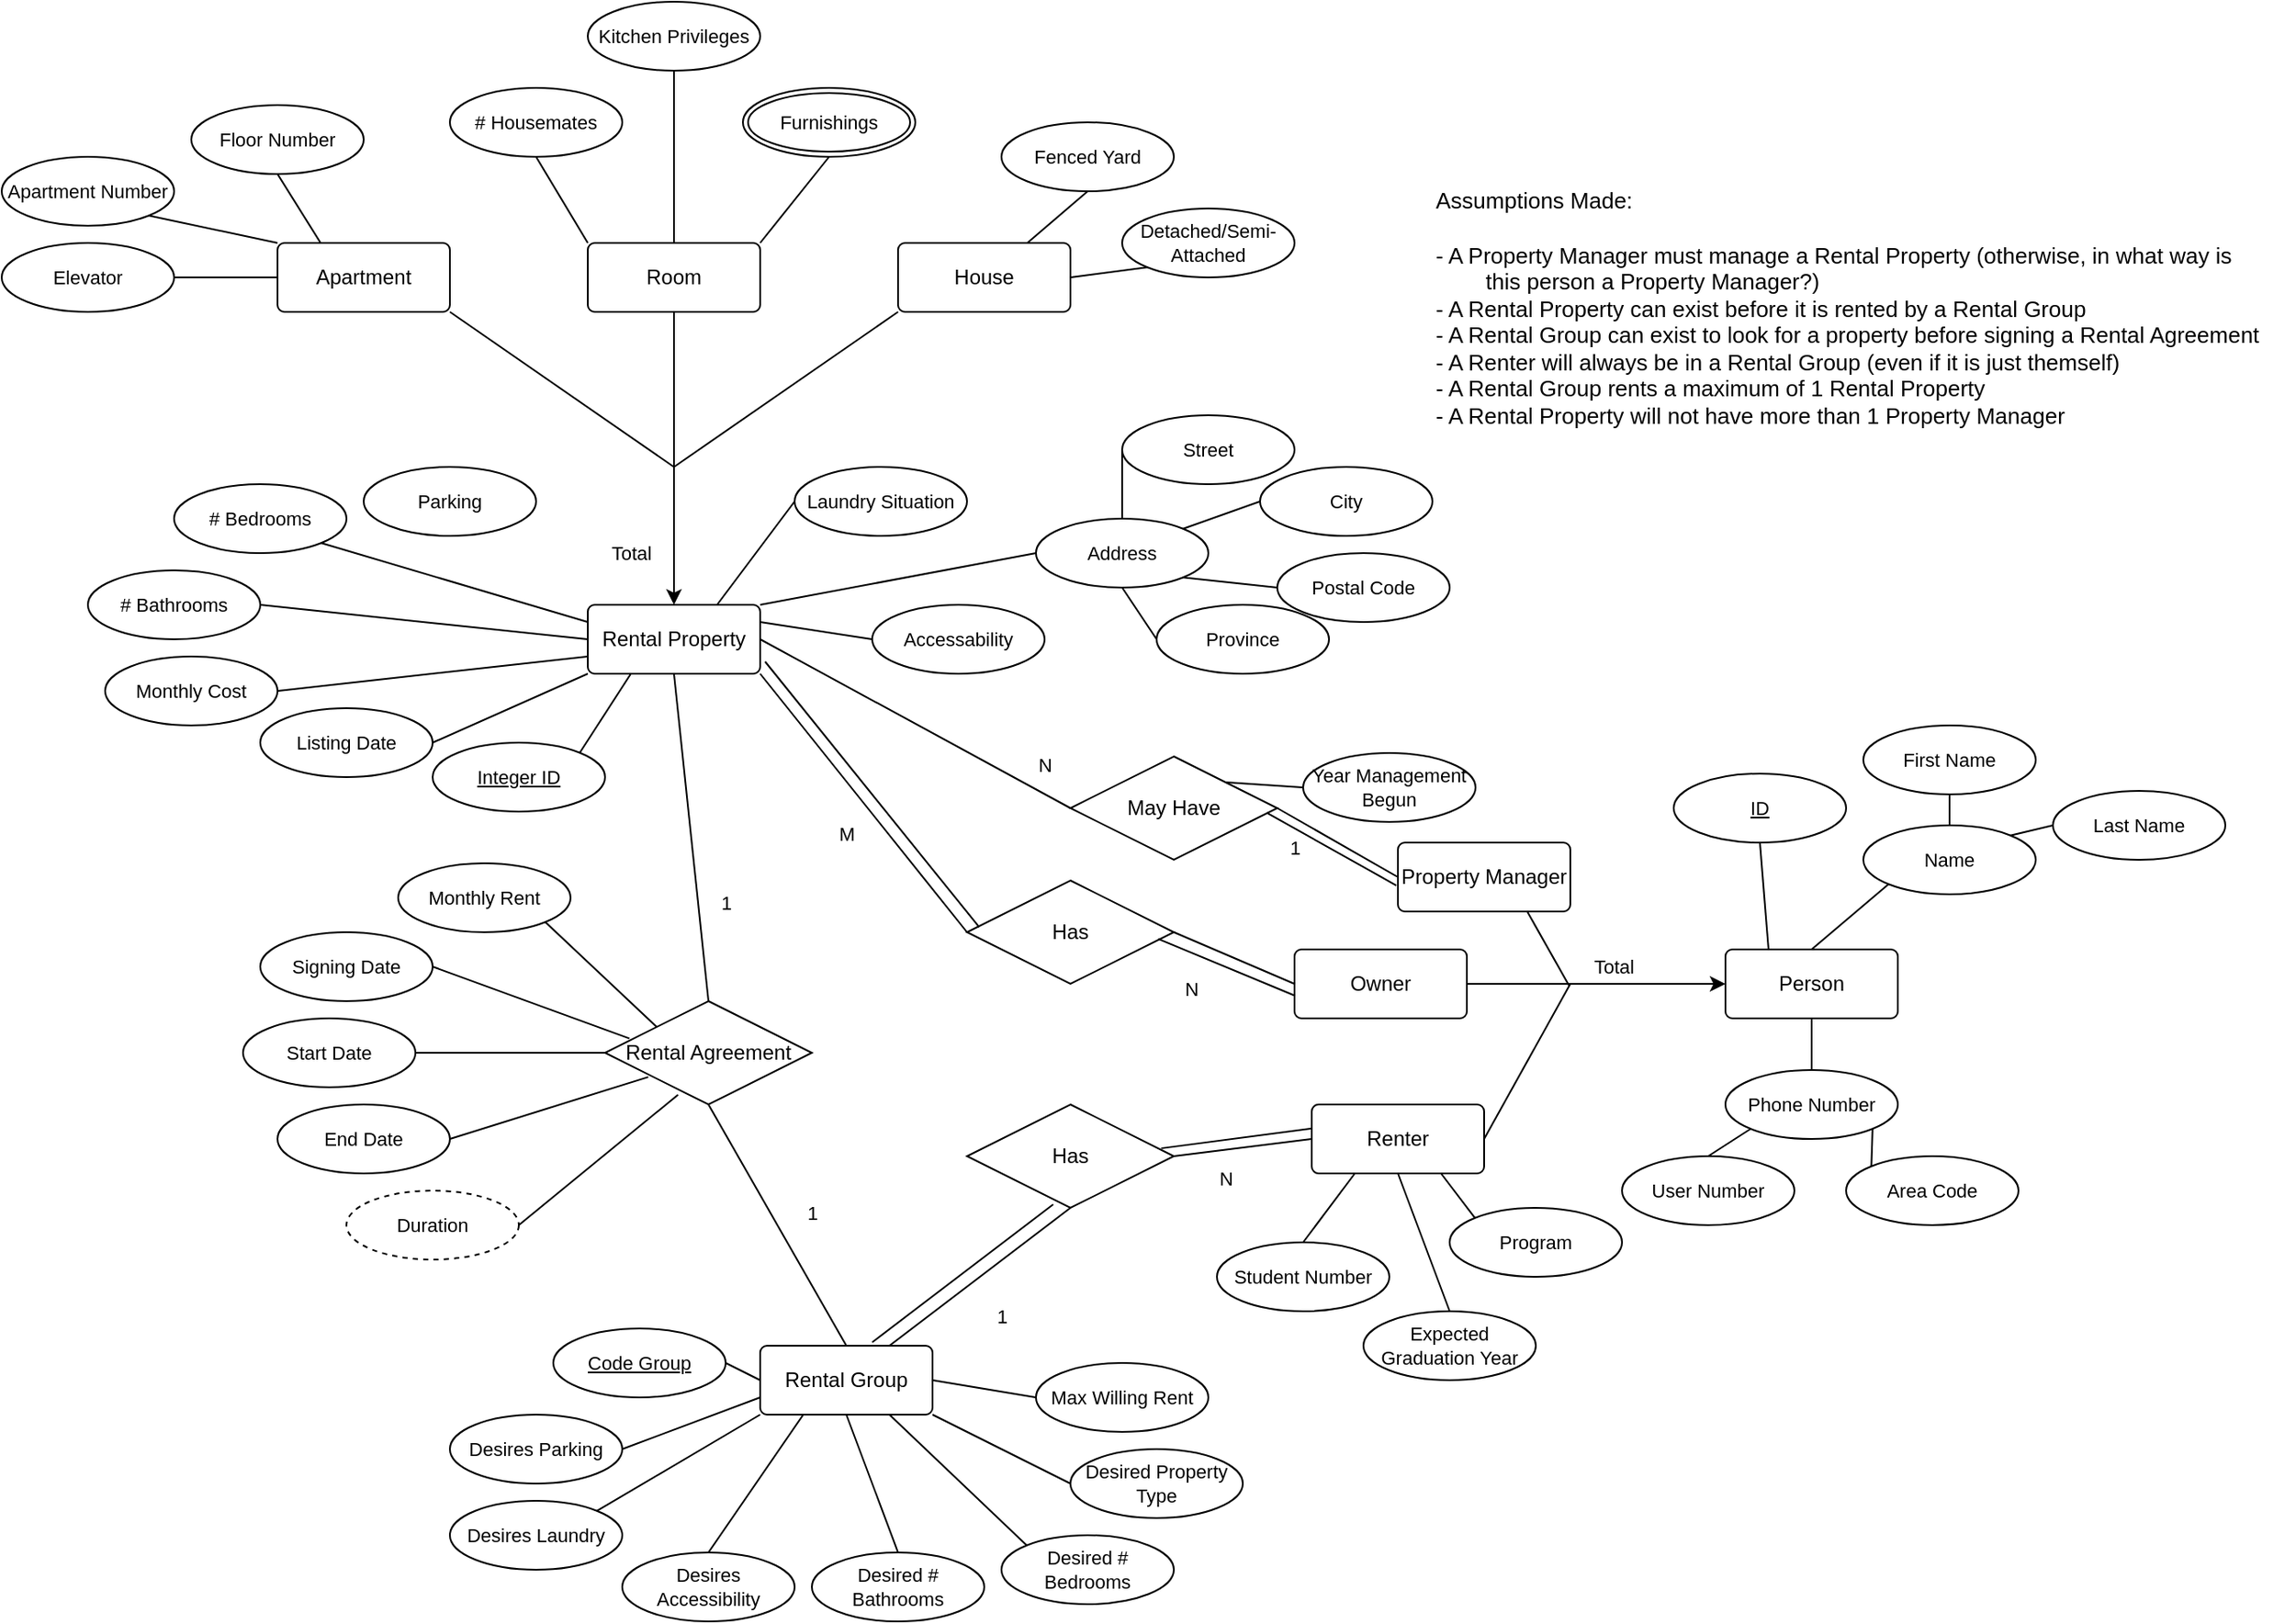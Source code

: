 <mxfile version="23.0.2" type="github">
  <diagram id="R2lEEEUBdFMjLlhIrx00" name="Page-1">
    <mxGraphModel dx="2193" dy="1333" grid="0" gridSize="10" guides="1" tooltips="1" connect="1" arrows="0" fold="1" page="0" pageScale="1" pageWidth="850" pageHeight="1100" math="0" shadow="0" extFonts="Permanent Marker^https://fonts.googleapis.com/css?family=Permanent+Marker">
      <root>
        <mxCell id="0" />
        <mxCell id="1" parent="0" />
        <mxCell id="OB0xpc5vKLzRvDVQ2PZP-1" value="Rental Property" style="rounded=1;arcSize=10;whiteSpace=wrap;html=1;align=center;" vertex="1" parent="1">
          <mxGeometry x="-10" y="200" width="100" height="40" as="geometry" />
        </mxCell>
        <mxCell id="OB0xpc5vKLzRvDVQ2PZP-3" value="Property Manager" style="rounded=1;arcSize=10;whiteSpace=wrap;html=1;align=center;" vertex="1" parent="1">
          <mxGeometry x="460" y="338" width="100" height="40" as="geometry" />
        </mxCell>
        <mxCell id="OB0xpc5vKLzRvDVQ2PZP-27" style="edgeStyle=none;shape=connector;rounded=0;orthogonalLoop=1;jettySize=auto;html=1;exitX=0;exitY=0.5;exitDx=0;exitDy=0;entryX=1;entryY=0.5;entryDx=0;entryDy=0;labelBackgroundColor=default;strokeColor=default;align=center;verticalAlign=middle;fontFamily=Helvetica;fontSize=11;fontColor=default;endArrow=none;" edge="1" parent="1" source="OB0xpc5vKLzRvDVQ2PZP-4" target="OB0xpc5vKLzRvDVQ2PZP-15">
          <mxGeometry relative="1" as="geometry" />
        </mxCell>
        <mxCell id="OB0xpc5vKLzRvDVQ2PZP-33" style="edgeStyle=none;shape=connector;rounded=0;orthogonalLoop=1;jettySize=auto;html=1;exitX=1;exitY=0.5;exitDx=0;exitDy=0;labelBackgroundColor=default;strokeColor=default;align=center;verticalAlign=middle;fontFamily=Helvetica;fontSize=11;fontColor=default;endArrow=none;" edge="1" parent="1" source="OB0xpc5vKLzRvDVQ2PZP-4">
          <mxGeometry relative="1" as="geometry">
            <mxPoint x="560" y="420" as="targetPoint" />
          </mxGeometry>
        </mxCell>
        <mxCell id="OB0xpc5vKLzRvDVQ2PZP-4" value="Renter" style="rounded=1;arcSize=10;whiteSpace=wrap;html=1;align=center;" vertex="1" parent="1">
          <mxGeometry x="410" y="490" width="100" height="40" as="geometry" />
        </mxCell>
        <mxCell id="OB0xpc5vKLzRvDVQ2PZP-5" value="Rental Group" style="rounded=1;arcSize=10;whiteSpace=wrap;html=1;align=center;" vertex="1" parent="1">
          <mxGeometry x="90" y="630" width="100" height="40" as="geometry" />
        </mxCell>
        <mxCell id="OB0xpc5vKLzRvDVQ2PZP-26" style="edgeStyle=none;shape=connector;rounded=0;orthogonalLoop=1;jettySize=auto;html=1;exitX=0;exitY=0.5;exitDx=0;exitDy=0;entryX=1;entryY=0.5;entryDx=0;entryDy=0;labelBackgroundColor=default;strokeColor=default;align=center;verticalAlign=middle;fontFamily=Helvetica;fontSize=11;fontColor=default;endArrow=none;" edge="1" parent="1" source="OB0xpc5vKLzRvDVQ2PZP-6" target="OB0xpc5vKLzRvDVQ2PZP-21">
          <mxGeometry relative="1" as="geometry" />
        </mxCell>
        <mxCell id="OB0xpc5vKLzRvDVQ2PZP-6" value="Owner" style="rounded=1;arcSize=10;whiteSpace=wrap;html=1;align=center;" vertex="1" parent="1">
          <mxGeometry x="400" y="400" width="100" height="40" as="geometry" />
        </mxCell>
        <mxCell id="OB0xpc5vKLzRvDVQ2PZP-7" value="Person" style="rounded=1;arcSize=10;whiteSpace=wrap;html=1;align=center;" vertex="1" parent="1">
          <mxGeometry x="650" y="400" width="100" height="40" as="geometry" />
        </mxCell>
        <mxCell id="OB0xpc5vKLzRvDVQ2PZP-8" value="Rental Agreement" style="shape=rhombus;perimeter=rhombusPerimeter;whiteSpace=wrap;html=1;align=center;" vertex="1" parent="1">
          <mxGeometry y="430" width="120" height="60" as="geometry" />
        </mxCell>
        <mxCell id="OB0xpc5vKLzRvDVQ2PZP-9" value="" style="endArrow=none;html=1;rounded=0;exitX=0.5;exitY=1;exitDx=0;exitDy=0;fontStyle=1;entryX=0.5;entryY=0;entryDx=0;entryDy=0;" edge="1" parent="1" source="OB0xpc5vKLzRvDVQ2PZP-1" target="OB0xpc5vKLzRvDVQ2PZP-8">
          <mxGeometry relative="1" as="geometry">
            <mxPoint x="50" y="439" as="sourcePoint" />
            <mxPoint x="210" y="439" as="targetPoint" />
          </mxGeometry>
        </mxCell>
        <mxCell id="OB0xpc5vKLzRvDVQ2PZP-13" value="" style="endArrow=none;html=1;rounded=0;entryX=0.5;entryY=0;entryDx=0;entryDy=0;exitX=0.5;exitY=1;exitDx=0;exitDy=0;" edge="1" parent="1" source="OB0xpc5vKLzRvDVQ2PZP-8" target="OB0xpc5vKLzRvDVQ2PZP-5">
          <mxGeometry relative="1" as="geometry">
            <mxPoint x="280" y="470" as="sourcePoint" />
            <mxPoint x="440" y="470" as="targetPoint" />
          </mxGeometry>
        </mxCell>
        <mxCell id="OB0xpc5vKLzRvDVQ2PZP-28" style="edgeStyle=none;shape=connector;rounded=0;orthogonalLoop=1;jettySize=auto;html=1;exitX=0.5;exitY=1;exitDx=0;exitDy=0;entryX=0.75;entryY=0;entryDx=0;entryDy=0;labelBackgroundColor=default;strokeColor=default;align=center;verticalAlign=middle;fontFamily=Helvetica;fontSize=11;fontColor=default;endArrow=none;" edge="1" parent="1" source="OB0xpc5vKLzRvDVQ2PZP-15" target="OB0xpc5vKLzRvDVQ2PZP-5">
          <mxGeometry relative="1" as="geometry" />
        </mxCell>
        <mxCell id="OB0xpc5vKLzRvDVQ2PZP-15" value="Has" style="shape=rhombus;perimeter=rhombusPerimeter;whiteSpace=wrap;html=1;align=center;" vertex="1" parent="1">
          <mxGeometry x="210" y="490" width="120" height="60" as="geometry" />
        </mxCell>
        <mxCell id="OB0xpc5vKLzRvDVQ2PZP-29" style="edgeStyle=none;shape=connector;rounded=0;orthogonalLoop=1;jettySize=auto;html=1;exitX=0;exitY=0.5;exitDx=0;exitDy=0;entryX=1;entryY=1;entryDx=0;entryDy=0;labelBackgroundColor=default;strokeColor=default;align=center;verticalAlign=middle;fontFamily=Helvetica;fontSize=11;fontColor=default;endArrow=none;" edge="1" parent="1" source="OB0xpc5vKLzRvDVQ2PZP-21" target="OB0xpc5vKLzRvDVQ2PZP-1">
          <mxGeometry relative="1" as="geometry" />
        </mxCell>
        <mxCell id="OB0xpc5vKLzRvDVQ2PZP-21" value="Has" style="shape=rhombus;perimeter=rhombusPerimeter;whiteSpace=wrap;html=1;align=center;" vertex="1" parent="1">
          <mxGeometry x="210" y="360" width="120" height="60" as="geometry" />
        </mxCell>
        <mxCell id="OB0xpc5vKLzRvDVQ2PZP-30" style="edgeStyle=none;shape=connector;rounded=0;orthogonalLoop=1;jettySize=auto;html=1;exitX=0;exitY=0.5;exitDx=0;exitDy=0;entryX=1;entryY=0.5;entryDx=0;entryDy=0;labelBackgroundColor=default;strokeColor=default;align=center;verticalAlign=middle;fontFamily=Helvetica;fontSize=11;fontColor=default;endArrow=none;" edge="1" parent="1" source="OB0xpc5vKLzRvDVQ2PZP-22" target="OB0xpc5vKLzRvDVQ2PZP-1">
          <mxGeometry relative="1" as="geometry" />
        </mxCell>
        <mxCell id="OB0xpc5vKLzRvDVQ2PZP-22" value="May Have" style="shape=rhombus;perimeter=rhombusPerimeter;whiteSpace=wrap;html=1;align=center;" vertex="1" parent="1">
          <mxGeometry x="270" y="288" width="120" height="60" as="geometry" />
        </mxCell>
        <mxCell id="OB0xpc5vKLzRvDVQ2PZP-23" value="" style="endArrow=none;html=1;rounded=0;entryX=0;entryY=0.5;entryDx=0;entryDy=0;exitX=1;exitY=0.5;exitDx=0;exitDy=0;" edge="1" parent="1" source="OB0xpc5vKLzRvDVQ2PZP-22" target="OB0xpc5vKLzRvDVQ2PZP-3">
          <mxGeometry relative="1" as="geometry">
            <mxPoint x="370" y="298" as="sourcePoint" />
            <mxPoint x="530" y="298" as="targetPoint" />
          </mxGeometry>
        </mxCell>
        <mxCell id="OB0xpc5vKLzRvDVQ2PZP-105" style="edgeStyle=none;shape=connector;rounded=0;orthogonalLoop=1;jettySize=auto;html=1;exitX=0;exitY=1;exitDx=0;exitDy=0;labelBackgroundColor=default;strokeColor=default;align=center;verticalAlign=middle;fontFamily=Helvetica;fontSize=11;fontColor=default;endArrow=none;" edge="1" parent="1" source="OB0xpc5vKLzRvDVQ2PZP-35">
          <mxGeometry relative="1" as="geometry">
            <mxPoint x="40" y="120" as="targetPoint" />
          </mxGeometry>
        </mxCell>
        <mxCell id="OB0xpc5vKLzRvDVQ2PZP-122" style="edgeStyle=none;shape=connector;rounded=0;orthogonalLoop=1;jettySize=auto;html=1;exitX=0.75;exitY=0;exitDx=0;exitDy=0;entryX=0.5;entryY=1;entryDx=0;entryDy=0;labelBackgroundColor=default;strokeColor=default;align=center;verticalAlign=middle;fontFamily=Helvetica;fontSize=11;fontColor=default;endArrow=none;" edge="1" parent="1" source="OB0xpc5vKLzRvDVQ2PZP-35" target="OB0xpc5vKLzRvDVQ2PZP-114">
          <mxGeometry relative="1" as="geometry" />
        </mxCell>
        <mxCell id="OB0xpc5vKLzRvDVQ2PZP-123" style="edgeStyle=none;shape=connector;rounded=0;orthogonalLoop=1;jettySize=auto;html=1;exitX=1;exitY=0.5;exitDx=0;exitDy=0;entryX=0;entryY=1;entryDx=0;entryDy=0;labelBackgroundColor=default;strokeColor=default;align=center;verticalAlign=middle;fontFamily=Helvetica;fontSize=11;fontColor=default;endArrow=none;" edge="1" parent="1" source="OB0xpc5vKLzRvDVQ2PZP-35" target="OB0xpc5vKLzRvDVQ2PZP-115">
          <mxGeometry relative="1" as="geometry" />
        </mxCell>
        <mxCell id="OB0xpc5vKLzRvDVQ2PZP-35" value="House" style="rounded=1;arcSize=10;whiteSpace=wrap;html=1;align=center;" vertex="1" parent="1">
          <mxGeometry x="170" y="-10" width="100" height="40" as="geometry" />
        </mxCell>
        <mxCell id="OB0xpc5vKLzRvDVQ2PZP-119" style="edgeStyle=none;shape=connector;rounded=0;orthogonalLoop=1;jettySize=auto;html=1;exitX=0;exitY=0;exitDx=0;exitDy=0;entryX=0.5;entryY=1;entryDx=0;entryDy=0;labelBackgroundColor=default;strokeColor=default;align=center;verticalAlign=middle;fontFamily=Helvetica;fontSize=11;fontColor=default;endArrow=none;" edge="1" parent="1" source="OB0xpc5vKLzRvDVQ2PZP-36" target="OB0xpc5vKLzRvDVQ2PZP-111">
          <mxGeometry relative="1" as="geometry" />
        </mxCell>
        <mxCell id="OB0xpc5vKLzRvDVQ2PZP-120" style="edgeStyle=none;shape=connector;rounded=0;orthogonalLoop=1;jettySize=auto;html=1;exitX=0.5;exitY=0;exitDx=0;exitDy=0;entryX=0.5;entryY=1;entryDx=0;entryDy=0;labelBackgroundColor=default;strokeColor=default;align=center;verticalAlign=middle;fontFamily=Helvetica;fontSize=11;fontColor=default;endArrow=none;" edge="1" parent="1" source="OB0xpc5vKLzRvDVQ2PZP-36" target="OB0xpc5vKLzRvDVQ2PZP-112">
          <mxGeometry relative="1" as="geometry" />
        </mxCell>
        <mxCell id="OB0xpc5vKLzRvDVQ2PZP-121" style="edgeStyle=none;shape=connector;rounded=0;orthogonalLoop=1;jettySize=auto;html=1;exitX=1;exitY=0;exitDx=0;exitDy=0;entryX=0.5;entryY=1;entryDx=0;entryDy=0;labelBackgroundColor=default;strokeColor=default;align=center;verticalAlign=middle;fontFamily=Helvetica;fontSize=11;fontColor=default;endArrow=none;" edge="1" parent="1" source="OB0xpc5vKLzRvDVQ2PZP-36" target="OB0xpc5vKLzRvDVQ2PZP-174">
          <mxGeometry relative="1" as="geometry">
            <mxPoint x="120" y="-60" as="targetPoint" />
          </mxGeometry>
        </mxCell>
        <mxCell id="OB0xpc5vKLzRvDVQ2PZP-36" value="Room" style="rounded=1;arcSize=10;whiteSpace=wrap;html=1;align=center;" vertex="1" parent="1">
          <mxGeometry x="-10" y="-10" width="100" height="40" as="geometry" />
        </mxCell>
        <mxCell id="OB0xpc5vKLzRvDVQ2PZP-107" style="edgeStyle=none;shape=connector;rounded=0;orthogonalLoop=1;jettySize=auto;html=1;exitX=1;exitY=1;exitDx=0;exitDy=0;labelBackgroundColor=default;strokeColor=default;align=center;verticalAlign=middle;fontFamily=Helvetica;fontSize=11;fontColor=default;endArrow=none;" edge="1" parent="1" source="OB0xpc5vKLzRvDVQ2PZP-37">
          <mxGeometry relative="1" as="geometry">
            <mxPoint x="40" y="120" as="targetPoint" />
          </mxGeometry>
        </mxCell>
        <mxCell id="OB0xpc5vKLzRvDVQ2PZP-116" style="edgeStyle=none;shape=connector;rounded=0;orthogonalLoop=1;jettySize=auto;html=1;exitX=0;exitY=0.5;exitDx=0;exitDy=0;entryX=1;entryY=0.5;entryDx=0;entryDy=0;labelBackgroundColor=default;strokeColor=default;align=center;verticalAlign=middle;fontFamily=Helvetica;fontSize=11;fontColor=default;endArrow=none;" edge="1" parent="1" source="OB0xpc5vKLzRvDVQ2PZP-37" target="OB0xpc5vKLzRvDVQ2PZP-108">
          <mxGeometry relative="1" as="geometry" />
        </mxCell>
        <mxCell id="OB0xpc5vKLzRvDVQ2PZP-117" style="edgeStyle=none;shape=connector;rounded=0;orthogonalLoop=1;jettySize=auto;html=1;exitX=0;exitY=0;exitDx=0;exitDy=0;entryX=1;entryY=1;entryDx=0;entryDy=0;labelBackgroundColor=default;strokeColor=default;align=center;verticalAlign=middle;fontFamily=Helvetica;fontSize=11;fontColor=default;endArrow=none;" edge="1" parent="1" source="OB0xpc5vKLzRvDVQ2PZP-37" target="OB0xpc5vKLzRvDVQ2PZP-109">
          <mxGeometry relative="1" as="geometry" />
        </mxCell>
        <mxCell id="OB0xpc5vKLzRvDVQ2PZP-118" style="edgeStyle=none;shape=connector;rounded=0;orthogonalLoop=1;jettySize=auto;html=1;exitX=0.25;exitY=0;exitDx=0;exitDy=0;entryX=0.5;entryY=1;entryDx=0;entryDy=0;labelBackgroundColor=default;strokeColor=default;align=center;verticalAlign=middle;fontFamily=Helvetica;fontSize=11;fontColor=default;endArrow=none;" edge="1" parent="1" source="OB0xpc5vKLzRvDVQ2PZP-37" target="OB0xpc5vKLzRvDVQ2PZP-110">
          <mxGeometry relative="1" as="geometry" />
        </mxCell>
        <mxCell id="OB0xpc5vKLzRvDVQ2PZP-37" value="Apartment" style="rounded=1;arcSize=10;whiteSpace=wrap;html=1;align=center;" vertex="1" parent="1">
          <mxGeometry x="-190" y="-10" width="100" height="40" as="geometry" />
        </mxCell>
        <mxCell id="OB0xpc5vKLzRvDVQ2PZP-45" value="" style="endArrow=classic;html=1;rounded=0;labelBackgroundColor=default;strokeColor=default;align=center;verticalAlign=middle;fontFamily=Helvetica;fontSize=11;fontColor=default;shape=connector;entryX=0;entryY=0.5;entryDx=0;entryDy=0;exitX=1;exitY=0.5;exitDx=0;exitDy=0;" edge="1" parent="1" source="OB0xpc5vKLzRvDVQ2PZP-6" target="OB0xpc5vKLzRvDVQ2PZP-7">
          <mxGeometry width="50" height="50" relative="1" as="geometry">
            <mxPoint x="580" y="520" as="sourcePoint" />
            <mxPoint x="630" y="470" as="targetPoint" />
          </mxGeometry>
        </mxCell>
        <mxCell id="OB0xpc5vKLzRvDVQ2PZP-47" style="edgeStyle=none;shape=connector;rounded=0;orthogonalLoop=1;jettySize=auto;html=1;exitX=1;exitY=0.5;exitDx=0;exitDy=0;entryX=0;entryY=0.5;entryDx=0;entryDy=0;labelBackgroundColor=default;strokeColor=default;align=center;verticalAlign=middle;fontFamily=Helvetica;fontSize=11;fontColor=default;endArrow=none;" edge="1" parent="1" source="OB0xpc5vKLzRvDVQ2PZP-46" target="OB0xpc5vKLzRvDVQ2PZP-5">
          <mxGeometry relative="1" as="geometry" />
        </mxCell>
        <mxCell id="OB0xpc5vKLzRvDVQ2PZP-46" value="Code Group" style="ellipse;whiteSpace=wrap;html=1;align=center;fontStyle=4;fontFamily=Helvetica;fontSize=11;fontColor=default;" vertex="1" parent="1">
          <mxGeometry x="-30" y="620" width="100" height="40" as="geometry" />
        </mxCell>
        <mxCell id="OB0xpc5vKLzRvDVQ2PZP-54" style="edgeStyle=none;shape=connector;rounded=0;orthogonalLoop=1;jettySize=auto;html=1;exitX=1;exitY=0.5;exitDx=0;exitDy=0;entryX=0;entryY=0.75;entryDx=0;entryDy=0;labelBackgroundColor=default;strokeColor=default;align=center;verticalAlign=middle;fontFamily=Helvetica;fontSize=11;fontColor=default;endArrow=none;" edge="1" parent="1" source="OB0xpc5vKLzRvDVQ2PZP-48" target="OB0xpc5vKLzRvDVQ2PZP-5">
          <mxGeometry relative="1" as="geometry" />
        </mxCell>
        <mxCell id="OB0xpc5vKLzRvDVQ2PZP-48" value="Desires Parking" style="ellipse;whiteSpace=wrap;html=1;align=center;fontFamily=Helvetica;fontSize=11;fontColor=default;" vertex="1" parent="1">
          <mxGeometry x="-90" y="670" width="100" height="40" as="geometry" />
        </mxCell>
        <mxCell id="OB0xpc5vKLzRvDVQ2PZP-50" value="Desires Laundry" style="ellipse;whiteSpace=wrap;html=1;align=center;fontFamily=Helvetica;fontSize=11;fontColor=default;" vertex="1" parent="1">
          <mxGeometry x="-90" y="720" width="100" height="40" as="geometry" />
        </mxCell>
        <mxCell id="OB0xpc5vKLzRvDVQ2PZP-56" style="edgeStyle=none;shape=connector;rounded=0;orthogonalLoop=1;jettySize=auto;html=1;exitX=0.5;exitY=0;exitDx=0;exitDy=0;entryX=0.25;entryY=1;entryDx=0;entryDy=0;labelBackgroundColor=default;strokeColor=default;align=center;verticalAlign=middle;fontFamily=Helvetica;fontSize=11;fontColor=default;endArrow=none;" edge="1" parent="1" source="OB0xpc5vKLzRvDVQ2PZP-51" target="OB0xpc5vKLzRvDVQ2PZP-5">
          <mxGeometry relative="1" as="geometry" />
        </mxCell>
        <mxCell id="OB0xpc5vKLzRvDVQ2PZP-51" value="Desires Accessibility" style="ellipse;whiteSpace=wrap;html=1;align=center;fontFamily=Helvetica;fontSize=11;fontColor=default;" vertex="1" parent="1">
          <mxGeometry x="10" y="750" width="100" height="40" as="geometry" />
        </mxCell>
        <mxCell id="OB0xpc5vKLzRvDVQ2PZP-57" style="edgeStyle=none;shape=connector;rounded=0;orthogonalLoop=1;jettySize=auto;html=1;exitX=0.5;exitY=0;exitDx=0;exitDy=0;entryX=0.5;entryY=1;entryDx=0;entryDy=0;labelBackgroundColor=default;strokeColor=default;align=center;verticalAlign=middle;fontFamily=Helvetica;fontSize=11;fontColor=default;endArrow=none;" edge="1" parent="1" source="OB0xpc5vKLzRvDVQ2PZP-52" target="OB0xpc5vKLzRvDVQ2PZP-5">
          <mxGeometry relative="1" as="geometry" />
        </mxCell>
        <mxCell id="OB0xpc5vKLzRvDVQ2PZP-52" value="Desired # Bathrooms" style="ellipse;whiteSpace=wrap;html=1;align=center;fontFamily=Helvetica;fontSize=11;fontColor=default;" vertex="1" parent="1">
          <mxGeometry x="120" y="750" width="100" height="40" as="geometry" />
        </mxCell>
        <mxCell id="OB0xpc5vKLzRvDVQ2PZP-58" style="edgeStyle=none;shape=connector;rounded=0;orthogonalLoop=1;jettySize=auto;html=1;exitX=0;exitY=0;exitDx=0;exitDy=0;entryX=0.75;entryY=1;entryDx=0;entryDy=0;labelBackgroundColor=default;strokeColor=default;align=center;verticalAlign=middle;fontFamily=Helvetica;fontSize=11;fontColor=default;endArrow=none;" edge="1" parent="1" source="OB0xpc5vKLzRvDVQ2PZP-53" target="OB0xpc5vKLzRvDVQ2PZP-5">
          <mxGeometry relative="1" as="geometry" />
        </mxCell>
        <mxCell id="OB0xpc5vKLzRvDVQ2PZP-53" value="Desired # Bedrooms" style="ellipse;whiteSpace=wrap;html=1;align=center;fontFamily=Helvetica;fontSize=11;fontColor=default;" vertex="1" parent="1">
          <mxGeometry x="230" y="740" width="100" height="40" as="geometry" />
        </mxCell>
        <mxCell id="OB0xpc5vKLzRvDVQ2PZP-55" style="edgeStyle=none;shape=connector;rounded=0;orthogonalLoop=1;jettySize=auto;html=1;exitX=1;exitY=0;exitDx=0;exitDy=0;entryX=0;entryY=1;entryDx=0;entryDy=0;labelBackgroundColor=default;strokeColor=default;align=center;verticalAlign=middle;fontFamily=Helvetica;fontSize=11;fontColor=default;endArrow=none;" edge="1" parent="1" source="OB0xpc5vKLzRvDVQ2PZP-50" target="OB0xpc5vKLzRvDVQ2PZP-5">
          <mxGeometry relative="1" as="geometry" />
        </mxCell>
        <mxCell id="OB0xpc5vKLzRvDVQ2PZP-61" style="edgeStyle=none;shape=connector;rounded=0;orthogonalLoop=1;jettySize=auto;html=1;exitX=0.5;exitY=1;exitDx=0;exitDy=0;entryX=0.25;entryY=0;entryDx=0;entryDy=0;labelBackgroundColor=default;strokeColor=default;align=center;verticalAlign=middle;fontFamily=Helvetica;fontSize=11;fontColor=default;endArrow=none;" edge="1" parent="1" source="OB0xpc5vKLzRvDVQ2PZP-60" target="OB0xpc5vKLzRvDVQ2PZP-7">
          <mxGeometry relative="1" as="geometry" />
        </mxCell>
        <mxCell id="OB0xpc5vKLzRvDVQ2PZP-60" value="ID" style="ellipse;whiteSpace=wrap;html=1;align=center;fontStyle=4;fontFamily=Helvetica;fontSize=11;fontColor=default;" vertex="1" parent="1">
          <mxGeometry x="620" y="298" width="100" height="40" as="geometry" />
        </mxCell>
        <mxCell id="OB0xpc5vKLzRvDVQ2PZP-64" style="edgeStyle=none;shape=connector;rounded=0;orthogonalLoop=1;jettySize=auto;html=1;exitX=0;exitY=1;exitDx=0;exitDy=0;entryX=0.5;entryY=0;entryDx=0;entryDy=0;labelBackgroundColor=default;strokeColor=default;align=center;verticalAlign=middle;fontFamily=Helvetica;fontSize=11;fontColor=default;endArrow=none;" edge="1" parent="1" source="OB0xpc5vKLzRvDVQ2PZP-63" target="OB0xpc5vKLzRvDVQ2PZP-7">
          <mxGeometry relative="1" as="geometry" />
        </mxCell>
        <mxCell id="OB0xpc5vKLzRvDVQ2PZP-63" value="Name" style="ellipse;whiteSpace=wrap;html=1;align=center;fontFamily=Helvetica;fontSize=11;fontColor=default;" vertex="1" parent="1">
          <mxGeometry x="730" y="328" width="100" height="40" as="geometry" />
        </mxCell>
        <mxCell id="OB0xpc5vKLzRvDVQ2PZP-68" style="edgeStyle=none;shape=connector;rounded=0;orthogonalLoop=1;jettySize=auto;html=1;exitX=0.5;exitY=1;exitDx=0;exitDy=0;entryX=0.5;entryY=0;entryDx=0;entryDy=0;labelBackgroundColor=default;strokeColor=default;align=center;verticalAlign=middle;fontFamily=Helvetica;fontSize=11;fontColor=default;endArrow=none;" edge="1" parent="1" source="OB0xpc5vKLzRvDVQ2PZP-65" target="OB0xpc5vKLzRvDVQ2PZP-63">
          <mxGeometry relative="1" as="geometry" />
        </mxCell>
        <mxCell id="OB0xpc5vKLzRvDVQ2PZP-65" value="First Name" style="ellipse;whiteSpace=wrap;html=1;align=center;fontFamily=Helvetica;fontSize=11;fontColor=default;" vertex="1" parent="1">
          <mxGeometry x="730" y="270" width="100" height="40" as="geometry" />
        </mxCell>
        <mxCell id="OB0xpc5vKLzRvDVQ2PZP-67" style="edgeStyle=none;shape=connector;rounded=0;orthogonalLoop=1;jettySize=auto;html=1;exitX=0;exitY=0.5;exitDx=0;exitDy=0;entryX=1;entryY=0;entryDx=0;entryDy=0;labelBackgroundColor=default;strokeColor=default;align=center;verticalAlign=middle;fontFamily=Helvetica;fontSize=11;fontColor=default;endArrow=none;" edge="1" parent="1" source="OB0xpc5vKLzRvDVQ2PZP-66" target="OB0xpc5vKLzRvDVQ2PZP-63">
          <mxGeometry relative="1" as="geometry" />
        </mxCell>
        <mxCell id="OB0xpc5vKLzRvDVQ2PZP-66" value="Last Name" style="ellipse;whiteSpace=wrap;html=1;align=center;fontFamily=Helvetica;fontSize=11;fontColor=default;" vertex="1" parent="1">
          <mxGeometry x="840" y="308" width="100" height="40" as="geometry" />
        </mxCell>
        <mxCell id="OB0xpc5vKLzRvDVQ2PZP-78" style="edgeStyle=none;shape=connector;rounded=0;orthogonalLoop=1;jettySize=auto;html=1;exitX=0.5;exitY=0;exitDx=0;exitDy=0;entryX=0.5;entryY=1;entryDx=0;entryDy=0;labelBackgroundColor=default;strokeColor=default;align=center;verticalAlign=middle;fontFamily=Helvetica;fontSize=11;fontColor=default;endArrow=none;" edge="1" parent="1" source="OB0xpc5vKLzRvDVQ2PZP-69" target="OB0xpc5vKLzRvDVQ2PZP-7">
          <mxGeometry relative="1" as="geometry" />
        </mxCell>
        <mxCell id="OB0xpc5vKLzRvDVQ2PZP-69" value="Phone Number" style="ellipse;whiteSpace=wrap;html=1;align=center;fontFamily=Helvetica;fontSize=11;fontColor=default;" vertex="1" parent="1">
          <mxGeometry x="650" y="470" width="100" height="40" as="geometry" />
        </mxCell>
        <mxCell id="OB0xpc5vKLzRvDVQ2PZP-79" style="edgeStyle=none;shape=connector;rounded=0;orthogonalLoop=1;jettySize=auto;html=1;exitX=0;exitY=0;exitDx=0;exitDy=0;entryX=1;entryY=1;entryDx=0;entryDy=0;labelBackgroundColor=default;strokeColor=default;align=center;verticalAlign=middle;fontFamily=Helvetica;fontSize=11;fontColor=default;endArrow=none;" edge="1" parent="1" source="OB0xpc5vKLzRvDVQ2PZP-70" target="OB0xpc5vKLzRvDVQ2PZP-69">
          <mxGeometry relative="1" as="geometry" />
        </mxCell>
        <mxCell id="OB0xpc5vKLzRvDVQ2PZP-70" value="Area Code" style="ellipse;whiteSpace=wrap;html=1;align=center;fontFamily=Helvetica;fontSize=11;fontColor=default;" vertex="1" parent="1">
          <mxGeometry x="720" y="520" width="100" height="40" as="geometry" />
        </mxCell>
        <mxCell id="OB0xpc5vKLzRvDVQ2PZP-80" style="edgeStyle=none;shape=connector;rounded=0;orthogonalLoop=1;jettySize=auto;html=1;exitX=0.5;exitY=0;exitDx=0;exitDy=0;entryX=0;entryY=1;entryDx=0;entryDy=0;labelBackgroundColor=default;strokeColor=default;align=center;verticalAlign=middle;fontFamily=Helvetica;fontSize=11;fontColor=default;endArrow=none;" edge="1" parent="1" source="OB0xpc5vKLzRvDVQ2PZP-71" target="OB0xpc5vKLzRvDVQ2PZP-69">
          <mxGeometry relative="1" as="geometry" />
        </mxCell>
        <mxCell id="OB0xpc5vKLzRvDVQ2PZP-71" value="User Number" style="ellipse;whiteSpace=wrap;html=1;align=center;fontFamily=Helvetica;fontSize=11;fontColor=default;" vertex="1" parent="1">
          <mxGeometry x="590" y="520" width="100" height="40" as="geometry" />
        </mxCell>
        <mxCell id="OB0xpc5vKLzRvDVQ2PZP-83" style="edgeStyle=none;shape=connector;rounded=0;orthogonalLoop=1;jettySize=auto;html=1;exitX=0;exitY=0.5;exitDx=0;exitDy=0;entryX=1;entryY=1;entryDx=0;entryDy=0;labelBackgroundColor=default;strokeColor=default;align=center;verticalAlign=middle;fontFamily=Helvetica;fontSize=11;fontColor=default;endArrow=none;" edge="1" parent="1" source="OB0xpc5vKLzRvDVQ2PZP-81" target="OB0xpc5vKLzRvDVQ2PZP-5">
          <mxGeometry relative="1" as="geometry" />
        </mxCell>
        <mxCell id="OB0xpc5vKLzRvDVQ2PZP-81" value="Desired Property Type" style="ellipse;whiteSpace=wrap;html=1;align=center;fontFamily=Helvetica;fontSize=11;fontColor=default;" vertex="1" parent="1">
          <mxGeometry x="270" y="690" width="100" height="40" as="geometry" />
        </mxCell>
        <mxCell id="OB0xpc5vKLzRvDVQ2PZP-84" style="edgeStyle=none;shape=connector;rounded=0;orthogonalLoop=1;jettySize=auto;html=1;exitX=0;exitY=0.5;exitDx=0;exitDy=0;entryX=1;entryY=0.5;entryDx=0;entryDy=0;labelBackgroundColor=default;strokeColor=default;align=center;verticalAlign=middle;fontFamily=Helvetica;fontSize=11;fontColor=default;endArrow=none;" edge="1" parent="1" source="OB0xpc5vKLzRvDVQ2PZP-82" target="OB0xpc5vKLzRvDVQ2PZP-5">
          <mxGeometry relative="1" as="geometry" />
        </mxCell>
        <mxCell id="OB0xpc5vKLzRvDVQ2PZP-82" value="Max Willing Rent" style="ellipse;whiteSpace=wrap;html=1;align=center;fontFamily=Helvetica;fontSize=11;fontColor=default;" vertex="1" parent="1">
          <mxGeometry x="250" y="640" width="100" height="40" as="geometry" />
        </mxCell>
        <mxCell id="OB0xpc5vKLzRvDVQ2PZP-90" style="edgeStyle=none;shape=connector;rounded=0;orthogonalLoop=1;jettySize=auto;html=1;exitX=1;exitY=0;exitDx=0;exitDy=0;entryX=0.25;entryY=1;entryDx=0;entryDy=0;labelBackgroundColor=default;strokeColor=default;align=center;verticalAlign=middle;fontFamily=Helvetica;fontSize=11;fontColor=default;endArrow=none;" edge="1" parent="1" source="OB0xpc5vKLzRvDVQ2PZP-85" target="OB0xpc5vKLzRvDVQ2PZP-1">
          <mxGeometry relative="1" as="geometry" />
        </mxCell>
        <mxCell id="OB0xpc5vKLzRvDVQ2PZP-85" value="Integer ID" style="ellipse;whiteSpace=wrap;html=1;align=center;fontStyle=4;fontFamily=Helvetica;fontSize=11;fontColor=default;" vertex="1" parent="1">
          <mxGeometry x="-100" y="280" width="100" height="40" as="geometry" />
        </mxCell>
        <mxCell id="OB0xpc5vKLzRvDVQ2PZP-91" style="edgeStyle=none;shape=connector;rounded=0;orthogonalLoop=1;jettySize=auto;html=1;exitX=1;exitY=0.5;exitDx=0;exitDy=0;entryX=0;entryY=1;entryDx=0;entryDy=0;labelBackgroundColor=default;strokeColor=default;align=center;verticalAlign=middle;fontFamily=Helvetica;fontSize=11;fontColor=default;endArrow=none;" edge="1" parent="1" source="OB0xpc5vKLzRvDVQ2PZP-87" target="OB0xpc5vKLzRvDVQ2PZP-1">
          <mxGeometry relative="1" as="geometry" />
        </mxCell>
        <mxCell id="OB0xpc5vKLzRvDVQ2PZP-87" value="Listing Date" style="ellipse;whiteSpace=wrap;html=1;align=center;fontFamily=Helvetica;fontSize=11;fontColor=default;" vertex="1" parent="1">
          <mxGeometry x="-200" y="260" width="100" height="40" as="geometry" />
        </mxCell>
        <mxCell id="OB0xpc5vKLzRvDVQ2PZP-93" style="edgeStyle=none;shape=connector;rounded=0;orthogonalLoop=1;jettySize=auto;html=1;exitX=1;exitY=0.5;exitDx=0;exitDy=0;entryX=0;entryY=0.5;entryDx=0;entryDy=0;labelBackgroundColor=default;strokeColor=default;align=center;verticalAlign=middle;fontFamily=Helvetica;fontSize=11;fontColor=default;endArrow=none;" edge="1" parent="1" source="OB0xpc5vKLzRvDVQ2PZP-88" target="OB0xpc5vKLzRvDVQ2PZP-1">
          <mxGeometry relative="1" as="geometry" />
        </mxCell>
        <mxCell id="OB0xpc5vKLzRvDVQ2PZP-88" value="# Bathrooms" style="ellipse;whiteSpace=wrap;html=1;align=center;fontFamily=Helvetica;fontSize=11;fontColor=default;" vertex="1" parent="1">
          <mxGeometry x="-300" y="180" width="100" height="40" as="geometry" />
        </mxCell>
        <mxCell id="OB0xpc5vKLzRvDVQ2PZP-92" style="edgeStyle=none;shape=connector;rounded=0;orthogonalLoop=1;jettySize=auto;html=1;exitX=1;exitY=0.5;exitDx=0;exitDy=0;entryX=0;entryY=0.75;entryDx=0;entryDy=0;labelBackgroundColor=default;strokeColor=default;align=center;verticalAlign=middle;fontFamily=Helvetica;fontSize=11;fontColor=default;endArrow=none;" edge="1" parent="1" source="OB0xpc5vKLzRvDVQ2PZP-89" target="OB0xpc5vKLzRvDVQ2PZP-1">
          <mxGeometry relative="1" as="geometry" />
        </mxCell>
        <mxCell id="OB0xpc5vKLzRvDVQ2PZP-89" value="Monthly Cost" style="ellipse;whiteSpace=wrap;html=1;align=center;fontFamily=Helvetica;fontSize=11;fontColor=default;" vertex="1" parent="1">
          <mxGeometry x="-290" y="230" width="100" height="40" as="geometry" />
        </mxCell>
        <mxCell id="OB0xpc5vKLzRvDVQ2PZP-95" style="edgeStyle=none;shape=connector;rounded=0;orthogonalLoop=1;jettySize=auto;html=1;exitX=1;exitY=1;exitDx=0;exitDy=0;entryX=0;entryY=0.25;entryDx=0;entryDy=0;labelBackgroundColor=default;strokeColor=default;align=center;verticalAlign=middle;fontFamily=Helvetica;fontSize=11;fontColor=default;endArrow=none;" edge="1" parent="1" source="OB0xpc5vKLzRvDVQ2PZP-94" target="OB0xpc5vKLzRvDVQ2PZP-1">
          <mxGeometry relative="1" as="geometry" />
        </mxCell>
        <mxCell id="OB0xpc5vKLzRvDVQ2PZP-94" value="# Bedrooms" style="ellipse;whiteSpace=wrap;html=1;align=center;fontFamily=Helvetica;fontSize=11;fontColor=default;" vertex="1" parent="1">
          <mxGeometry x="-250" y="130" width="100" height="40" as="geometry" />
        </mxCell>
        <mxCell id="OB0xpc5vKLzRvDVQ2PZP-96" value="Parking" style="ellipse;whiteSpace=wrap;html=1;align=center;fontFamily=Helvetica;fontSize=11;fontColor=default;" vertex="1" parent="1">
          <mxGeometry x="-140" y="120" width="100" height="40" as="geometry" />
        </mxCell>
        <mxCell id="OB0xpc5vKLzRvDVQ2PZP-102" style="edgeStyle=none;shape=connector;rounded=0;orthogonalLoop=1;jettySize=auto;html=1;exitX=0;exitY=0.5;exitDx=0;exitDy=0;entryX=0.75;entryY=0;entryDx=0;entryDy=0;labelBackgroundColor=default;strokeColor=default;align=center;verticalAlign=middle;fontFamily=Helvetica;fontSize=11;fontColor=default;endArrow=none;" edge="1" parent="1" source="OB0xpc5vKLzRvDVQ2PZP-97" target="OB0xpc5vKLzRvDVQ2PZP-1">
          <mxGeometry relative="1" as="geometry" />
        </mxCell>
        <mxCell id="OB0xpc5vKLzRvDVQ2PZP-97" value="Laundry Situation" style="ellipse;whiteSpace=wrap;html=1;align=center;fontFamily=Helvetica;fontSize=11;fontColor=default;" vertex="1" parent="1">
          <mxGeometry x="110" y="120" width="100" height="40" as="geometry" />
        </mxCell>
        <mxCell id="OB0xpc5vKLzRvDVQ2PZP-101" style="edgeStyle=none;shape=connector;rounded=0;orthogonalLoop=1;jettySize=auto;html=1;exitX=0;exitY=0.5;exitDx=0;exitDy=0;entryX=1;entryY=0;entryDx=0;entryDy=0;labelBackgroundColor=default;strokeColor=default;align=center;verticalAlign=middle;fontFamily=Helvetica;fontSize=11;fontColor=default;endArrow=none;" edge="1" parent="1" source="OB0xpc5vKLzRvDVQ2PZP-98" target="OB0xpc5vKLzRvDVQ2PZP-1">
          <mxGeometry relative="1" as="geometry" />
        </mxCell>
        <mxCell id="OB0xpc5vKLzRvDVQ2PZP-98" value="Address" style="ellipse;whiteSpace=wrap;html=1;align=center;fontFamily=Helvetica;fontSize=11;fontColor=default;" vertex="1" parent="1">
          <mxGeometry x="250" y="150" width="100" height="40" as="geometry" />
        </mxCell>
        <mxCell id="OB0xpc5vKLzRvDVQ2PZP-100" style="edgeStyle=none;shape=connector;rounded=0;orthogonalLoop=1;jettySize=auto;html=1;exitX=0;exitY=0.5;exitDx=0;exitDy=0;entryX=1;entryY=0.25;entryDx=0;entryDy=0;labelBackgroundColor=default;strokeColor=default;align=center;verticalAlign=middle;fontFamily=Helvetica;fontSize=11;fontColor=default;endArrow=none;" edge="1" parent="1" source="OB0xpc5vKLzRvDVQ2PZP-99" target="OB0xpc5vKLzRvDVQ2PZP-1">
          <mxGeometry relative="1" as="geometry" />
        </mxCell>
        <mxCell id="OB0xpc5vKLzRvDVQ2PZP-99" value="Accessability" style="ellipse;whiteSpace=wrap;html=1;align=center;fontFamily=Helvetica;fontSize=11;fontColor=default;" vertex="1" parent="1">
          <mxGeometry x="155" y="200" width="100" height="40" as="geometry" />
        </mxCell>
        <mxCell id="OB0xpc5vKLzRvDVQ2PZP-104" value="" style="endArrow=classic;html=1;rounded=0;labelBackgroundColor=default;strokeColor=default;align=center;verticalAlign=middle;fontFamily=Helvetica;fontSize=11;fontColor=default;shape=connector;entryX=0.5;entryY=0;entryDx=0;entryDy=0;exitX=0.5;exitY=1;exitDx=0;exitDy=0;" edge="1" parent="1" source="OB0xpc5vKLzRvDVQ2PZP-36" target="OB0xpc5vKLzRvDVQ2PZP-1">
          <mxGeometry width="50" height="50" relative="1" as="geometry">
            <mxPoint x="80" y="170" as="sourcePoint" />
            <mxPoint x="200" y="170" as="targetPoint" />
          </mxGeometry>
        </mxCell>
        <mxCell id="OB0xpc5vKLzRvDVQ2PZP-108" value="Elevator" style="ellipse;whiteSpace=wrap;html=1;align=center;fontFamily=Helvetica;fontSize=11;fontColor=default;" vertex="1" parent="1">
          <mxGeometry x="-350" y="-10" width="100" height="40" as="geometry" />
        </mxCell>
        <mxCell id="OB0xpc5vKLzRvDVQ2PZP-109" value="Apartment Number" style="ellipse;whiteSpace=wrap;html=1;align=center;fontFamily=Helvetica;fontSize=11;fontColor=default;" vertex="1" parent="1">
          <mxGeometry x="-350" y="-60" width="100" height="40" as="geometry" />
        </mxCell>
        <mxCell id="OB0xpc5vKLzRvDVQ2PZP-110" value="Floor Number" style="ellipse;whiteSpace=wrap;html=1;align=center;fontFamily=Helvetica;fontSize=11;fontColor=default;" vertex="1" parent="1">
          <mxGeometry x="-240" y="-90" width="100" height="40" as="geometry" />
        </mxCell>
        <mxCell id="OB0xpc5vKLzRvDVQ2PZP-111" value="# Housemates" style="ellipse;whiteSpace=wrap;html=1;align=center;fontFamily=Helvetica;fontSize=11;fontColor=default;" vertex="1" parent="1">
          <mxGeometry x="-90" y="-100" width="100" height="40" as="geometry" />
        </mxCell>
        <mxCell id="OB0xpc5vKLzRvDVQ2PZP-112" value="Kitchen Privileges" style="ellipse;whiteSpace=wrap;html=1;align=center;fontFamily=Helvetica;fontSize=11;fontColor=default;" vertex="1" parent="1">
          <mxGeometry x="-10" y="-150" width="100" height="40" as="geometry" />
        </mxCell>
        <mxCell id="OB0xpc5vKLzRvDVQ2PZP-114" value="Fenced Yard" style="ellipse;whiteSpace=wrap;html=1;align=center;fontFamily=Helvetica;fontSize=11;fontColor=default;" vertex="1" parent="1">
          <mxGeometry x="230" y="-80" width="100" height="40" as="geometry" />
        </mxCell>
        <mxCell id="OB0xpc5vKLzRvDVQ2PZP-115" value="Detached/Semi-Attached" style="ellipse;whiteSpace=wrap;html=1;align=center;fontFamily=Helvetica;fontSize=11;fontColor=default;" vertex="1" parent="1">
          <mxGeometry x="300" y="-30" width="100" height="40" as="geometry" />
        </mxCell>
        <mxCell id="OB0xpc5vKLzRvDVQ2PZP-131" style="edgeStyle=none;shape=connector;rounded=0;orthogonalLoop=1;jettySize=auto;html=1;exitX=0;exitY=0.5;exitDx=0;exitDy=0;entryX=0.5;entryY=0;entryDx=0;entryDy=0;labelBackgroundColor=default;strokeColor=default;align=center;verticalAlign=middle;fontFamily=Helvetica;fontSize=11;fontColor=default;endArrow=none;" edge="1" parent="1" source="OB0xpc5vKLzRvDVQ2PZP-124" target="OB0xpc5vKLzRvDVQ2PZP-98">
          <mxGeometry relative="1" as="geometry" />
        </mxCell>
        <mxCell id="OB0xpc5vKLzRvDVQ2PZP-124" value="Street" style="ellipse;whiteSpace=wrap;html=1;align=center;fontFamily=Helvetica;fontSize=11;fontColor=default;" vertex="1" parent="1">
          <mxGeometry x="300" y="90" width="100" height="40" as="geometry" />
        </mxCell>
        <mxCell id="OB0xpc5vKLzRvDVQ2PZP-130" style="edgeStyle=none;shape=connector;rounded=0;orthogonalLoop=1;jettySize=auto;html=1;exitX=0;exitY=0.5;exitDx=0;exitDy=0;entryX=1;entryY=0;entryDx=0;entryDy=0;labelBackgroundColor=default;strokeColor=default;align=center;verticalAlign=middle;fontFamily=Helvetica;fontSize=11;fontColor=default;endArrow=none;" edge="1" parent="1" source="OB0xpc5vKLzRvDVQ2PZP-125" target="OB0xpc5vKLzRvDVQ2PZP-98">
          <mxGeometry relative="1" as="geometry" />
        </mxCell>
        <mxCell id="OB0xpc5vKLzRvDVQ2PZP-125" value="City" style="ellipse;whiteSpace=wrap;html=1;align=center;fontFamily=Helvetica;fontSize=11;fontColor=default;" vertex="1" parent="1">
          <mxGeometry x="380" y="120" width="100" height="40" as="geometry" />
        </mxCell>
        <mxCell id="OB0xpc5vKLzRvDVQ2PZP-129" style="edgeStyle=none;shape=connector;rounded=0;orthogonalLoop=1;jettySize=auto;html=1;exitX=0;exitY=0.5;exitDx=0;exitDy=0;entryX=1;entryY=1;entryDx=0;entryDy=0;labelBackgroundColor=default;strokeColor=default;align=center;verticalAlign=middle;fontFamily=Helvetica;fontSize=11;fontColor=default;endArrow=none;" edge="1" parent="1" source="OB0xpc5vKLzRvDVQ2PZP-126" target="OB0xpc5vKLzRvDVQ2PZP-98">
          <mxGeometry relative="1" as="geometry" />
        </mxCell>
        <mxCell id="OB0xpc5vKLzRvDVQ2PZP-126" value="Postal Code" style="ellipse;whiteSpace=wrap;html=1;align=center;fontFamily=Helvetica;fontSize=11;fontColor=default;" vertex="1" parent="1">
          <mxGeometry x="390" y="170" width="100" height="40" as="geometry" />
        </mxCell>
        <mxCell id="OB0xpc5vKLzRvDVQ2PZP-128" style="edgeStyle=none;shape=connector;rounded=0;orthogonalLoop=1;jettySize=auto;html=1;exitX=0;exitY=0.5;exitDx=0;exitDy=0;entryX=0.5;entryY=1;entryDx=0;entryDy=0;labelBackgroundColor=default;strokeColor=default;align=center;verticalAlign=middle;fontFamily=Helvetica;fontSize=11;fontColor=default;endArrow=none;" edge="1" parent="1" source="OB0xpc5vKLzRvDVQ2PZP-127" target="OB0xpc5vKLzRvDVQ2PZP-98">
          <mxGeometry relative="1" as="geometry" />
        </mxCell>
        <mxCell id="OB0xpc5vKLzRvDVQ2PZP-127" value="Province" style="ellipse;whiteSpace=wrap;html=1;align=center;fontFamily=Helvetica;fontSize=11;fontColor=default;" vertex="1" parent="1">
          <mxGeometry x="320" y="200" width="100" height="40" as="geometry" />
        </mxCell>
        <mxCell id="OB0xpc5vKLzRvDVQ2PZP-132" value="Signing Date" style="ellipse;whiteSpace=wrap;html=1;align=center;fontFamily=Helvetica;fontSize=11;fontColor=default;" vertex="1" parent="1">
          <mxGeometry x="-200" y="390" width="100" height="40" as="geometry" />
        </mxCell>
        <mxCell id="OB0xpc5vKLzRvDVQ2PZP-139" style="edgeStyle=none;shape=connector;rounded=0;orthogonalLoop=1;jettySize=auto;html=1;exitX=1;exitY=0.5;exitDx=0;exitDy=0;entryX=0;entryY=0.5;entryDx=0;entryDy=0;labelBackgroundColor=default;strokeColor=default;align=center;verticalAlign=middle;fontFamily=Helvetica;fontSize=11;fontColor=default;endArrow=none;" edge="1" parent="1" source="OB0xpc5vKLzRvDVQ2PZP-133" target="OB0xpc5vKLzRvDVQ2PZP-8">
          <mxGeometry relative="1" as="geometry" />
        </mxCell>
        <mxCell id="OB0xpc5vKLzRvDVQ2PZP-133" value="Start Date" style="ellipse;whiteSpace=wrap;html=1;align=center;fontFamily=Helvetica;fontSize=11;fontColor=default;" vertex="1" parent="1">
          <mxGeometry x="-210" y="440" width="100" height="40" as="geometry" />
        </mxCell>
        <mxCell id="OB0xpc5vKLzRvDVQ2PZP-134" value="End Date" style="ellipse;whiteSpace=wrap;html=1;align=center;fontFamily=Helvetica;fontSize=11;fontColor=default;" vertex="1" parent="1">
          <mxGeometry x="-190" y="490" width="100" height="40" as="geometry" />
        </mxCell>
        <mxCell id="OB0xpc5vKLzRvDVQ2PZP-137" style="edgeStyle=none;shape=connector;rounded=0;orthogonalLoop=1;jettySize=auto;html=1;exitX=1;exitY=1;exitDx=0;exitDy=0;entryX=0;entryY=0;entryDx=0;entryDy=0;labelBackgroundColor=default;strokeColor=default;align=center;verticalAlign=middle;fontFamily=Helvetica;fontSize=11;fontColor=default;endArrow=none;" edge="1" parent="1" source="OB0xpc5vKLzRvDVQ2PZP-136" target="OB0xpc5vKLzRvDVQ2PZP-8">
          <mxGeometry relative="1" as="geometry" />
        </mxCell>
        <mxCell id="OB0xpc5vKLzRvDVQ2PZP-136" value="Monthly Rent" style="ellipse;whiteSpace=wrap;html=1;align=center;fontFamily=Helvetica;fontSize=11;fontColor=default;" vertex="1" parent="1">
          <mxGeometry x="-120" y="350" width="100" height="40" as="geometry" />
        </mxCell>
        <mxCell id="OB0xpc5vKLzRvDVQ2PZP-140" style="edgeStyle=none;shape=connector;rounded=0;orthogonalLoop=1;jettySize=auto;html=1;exitX=1;exitY=0.5;exitDx=0;exitDy=0;entryX=0.353;entryY=0.906;entryDx=0;entryDy=0;entryPerimeter=0;labelBackgroundColor=default;strokeColor=default;align=center;verticalAlign=middle;fontFamily=Helvetica;fontSize=11;fontColor=default;endArrow=none;" edge="1" parent="1" source="OB0xpc5vKLzRvDVQ2PZP-143" target="OB0xpc5vKLzRvDVQ2PZP-8">
          <mxGeometry relative="1" as="geometry">
            <mxPoint x="-14.645" y="535.858" as="sourcePoint" />
          </mxGeometry>
        </mxCell>
        <mxCell id="OB0xpc5vKLzRvDVQ2PZP-141" style="edgeStyle=none;shape=connector;rounded=0;orthogonalLoop=1;jettySize=auto;html=1;exitX=1;exitY=0.5;exitDx=0;exitDy=0;entryX=0.118;entryY=0.361;entryDx=0;entryDy=0;entryPerimeter=0;labelBackgroundColor=default;strokeColor=default;align=center;verticalAlign=middle;fontFamily=Helvetica;fontSize=11;fontColor=default;endArrow=none;" edge="1" parent="1" source="OB0xpc5vKLzRvDVQ2PZP-132" target="OB0xpc5vKLzRvDVQ2PZP-8">
          <mxGeometry relative="1" as="geometry" />
        </mxCell>
        <mxCell id="OB0xpc5vKLzRvDVQ2PZP-142" style="edgeStyle=none;shape=connector;rounded=0;orthogonalLoop=1;jettySize=auto;html=1;exitX=1;exitY=0.5;exitDx=0;exitDy=0;entryX=0.209;entryY=0.734;entryDx=0;entryDy=0;entryPerimeter=0;labelBackgroundColor=default;strokeColor=default;align=center;verticalAlign=middle;fontFamily=Helvetica;fontSize=11;fontColor=default;endArrow=none;" edge="1" parent="1" source="OB0xpc5vKLzRvDVQ2PZP-134" target="OB0xpc5vKLzRvDVQ2PZP-8">
          <mxGeometry relative="1" as="geometry" />
        </mxCell>
        <mxCell id="OB0xpc5vKLzRvDVQ2PZP-143" value="Duration" style="ellipse;whiteSpace=wrap;html=1;align=center;dashed=1;fontFamily=Helvetica;fontSize=11;fontColor=default;" vertex="1" parent="1">
          <mxGeometry x="-150" y="540" width="100" height="40" as="geometry" />
        </mxCell>
        <mxCell id="OB0xpc5vKLzRvDVQ2PZP-144" value="1" style="text;html=1;align=center;verticalAlign=middle;resizable=0;points=[];autosize=1;strokeColor=none;fillColor=none;fontSize=11;fontFamily=Helvetica;fontColor=default;" vertex="1" parent="1">
          <mxGeometry x="385" y="326" width="30" height="30" as="geometry" />
        </mxCell>
        <mxCell id="OB0xpc5vKLzRvDVQ2PZP-145" value="M" style="text;html=1;align=center;verticalAlign=middle;resizable=0;points=[];autosize=1;strokeColor=none;fillColor=none;fontSize=11;fontFamily=Helvetica;fontColor=default;" vertex="1" parent="1">
          <mxGeometry x="125" y="318" width="30" height="30" as="geometry" />
        </mxCell>
        <mxCell id="OB0xpc5vKLzRvDVQ2PZP-146" value="N" style="text;html=1;align=center;verticalAlign=middle;resizable=0;points=[];autosize=1;strokeColor=none;fillColor=none;fontSize=11;fontFamily=Helvetica;fontColor=default;" vertex="1" parent="1">
          <mxGeometry x="325" y="408" width="30" height="30" as="geometry" />
        </mxCell>
        <mxCell id="OB0xpc5vKLzRvDVQ2PZP-147" value="1" style="text;html=1;align=center;verticalAlign=middle;resizable=0;points=[];autosize=1;strokeColor=none;fillColor=none;fontSize=11;fontFamily=Helvetica;fontColor=default;" vertex="1" parent="1">
          <mxGeometry x="215" y="598" width="30" height="30" as="geometry" />
        </mxCell>
        <mxCell id="OB0xpc5vKLzRvDVQ2PZP-148" value="N" style="text;html=1;align=center;verticalAlign=middle;resizable=0;points=[];autosize=1;strokeColor=none;fillColor=none;fontSize=11;fontFamily=Helvetica;fontColor=default;" vertex="1" parent="1">
          <mxGeometry x="345" y="518" width="30" height="30" as="geometry" />
        </mxCell>
        <mxCell id="OB0xpc5vKLzRvDVQ2PZP-149" style="edgeStyle=none;shape=connector;rounded=0;orthogonalLoop=1;jettySize=auto;html=1;exitX=0.004;exitY=0.346;exitDx=0;exitDy=0;entryX=0.939;entryY=0.424;entryDx=0;entryDy=0;labelBackgroundColor=default;strokeColor=default;align=center;verticalAlign=middle;fontFamily=Helvetica;fontSize=11;fontColor=default;endArrow=none;exitPerimeter=0;entryPerimeter=0;" edge="1" parent="1" source="OB0xpc5vKLzRvDVQ2PZP-4" target="OB0xpc5vKLzRvDVQ2PZP-15">
          <mxGeometry relative="1" as="geometry">
            <mxPoint x="410" y="505" as="sourcePoint" />
            <mxPoint x="330" y="515" as="targetPoint" />
          </mxGeometry>
        </mxCell>
        <mxCell id="OB0xpc5vKLzRvDVQ2PZP-151" style="edgeStyle=none;shape=connector;rounded=0;orthogonalLoop=1;jettySize=auto;html=1;exitX=0.5;exitY=1;exitDx=0;exitDy=0;entryX=0.75;entryY=0;entryDx=0;entryDy=0;labelBackgroundColor=default;strokeColor=default;align=center;verticalAlign=middle;fontFamily=Helvetica;fontSize=11;fontColor=default;endArrow=none;" edge="1" parent="1">
          <mxGeometry relative="1" as="geometry">
            <mxPoint x="260" y="548" as="sourcePoint" />
            <mxPoint x="155" y="628" as="targetPoint" />
          </mxGeometry>
        </mxCell>
        <mxCell id="OB0xpc5vKLzRvDVQ2PZP-152" style="edgeStyle=none;shape=connector;rounded=0;orthogonalLoop=1;jettySize=auto;html=1;exitX=0;exitY=0.669;exitDx=0;exitDy=0;entryX=0.925;entryY=0.566;entryDx=0;entryDy=0;labelBackgroundColor=default;strokeColor=default;align=center;verticalAlign=middle;fontFamily=Helvetica;fontSize=11;fontColor=default;endArrow=none;exitPerimeter=0;entryPerimeter=0;" edge="1" parent="1" source="OB0xpc5vKLzRvDVQ2PZP-6" target="OB0xpc5vKLzRvDVQ2PZP-21">
          <mxGeometry relative="1" as="geometry">
            <mxPoint x="395" y="425" as="sourcePoint" />
            <mxPoint x="325" y="395" as="targetPoint" />
          </mxGeometry>
        </mxCell>
        <mxCell id="OB0xpc5vKLzRvDVQ2PZP-153" style="edgeStyle=none;shape=connector;rounded=0;orthogonalLoop=1;jettySize=auto;html=1;exitX=0.059;exitY=0.452;exitDx=0;exitDy=0;entryX=1.029;entryY=0.825;entryDx=0;entryDy=0;labelBackgroundColor=default;strokeColor=default;align=center;verticalAlign=middle;fontFamily=Helvetica;fontSize=11;fontColor=default;endArrow=none;exitPerimeter=0;entryPerimeter=0;" edge="1" parent="1" source="OB0xpc5vKLzRvDVQ2PZP-21" target="OB0xpc5vKLzRvDVQ2PZP-1">
          <mxGeometry relative="1" as="geometry">
            <mxPoint x="215" y="388" as="sourcePoint" />
            <mxPoint x="95" y="238" as="targetPoint" />
          </mxGeometry>
        </mxCell>
        <mxCell id="OB0xpc5vKLzRvDVQ2PZP-154" value="" style="endArrow=none;html=1;rounded=0;entryX=-0.009;entryY=0.622;entryDx=0;entryDy=0;exitX=0.949;exitY=0.545;exitDx=0;exitDy=0;entryPerimeter=0;exitPerimeter=0;" edge="1" parent="1" source="OB0xpc5vKLzRvDVQ2PZP-22" target="OB0xpc5vKLzRvDVQ2PZP-3">
          <mxGeometry relative="1" as="geometry">
            <mxPoint x="385" y="321" as="sourcePoint" />
            <mxPoint x="455" y="361" as="targetPoint" />
          </mxGeometry>
        </mxCell>
        <mxCell id="OB0xpc5vKLzRvDVQ2PZP-155" value="&lt;font style=&quot;font-size: 13px;&quot;&gt;Assumptions Made:&amp;nbsp;&lt;br&gt;&lt;br&gt;- A Property Manager must manage a Rental Property (otherwise, in what way is &lt;br&gt;&lt;span style=&quot;white-space: pre;&quot;&gt;&#x9;&lt;/span&gt;this person a Property Manager?)&lt;br&gt;- A Rental Property can exist before it is rented by a Rental Group&lt;br&gt;- A Rental Group can exist to look for a property before signing a Rental Agreement&lt;br&gt;- A Renter will always be in a Rental Group (even if it is just themself)&lt;br&gt;- A Rental Group rents a maximum of 1 Rental Property&lt;br&gt;- A Rental Property will not have more than 1 Property Manager&lt;/font&gt;" style="text;html=1;align=left;verticalAlign=middle;resizable=1;points=[];autosize=1;strokeColor=none;fillColor=none;fontSize=11;fontFamily=Helvetica;fontColor=default;movable=1;rotatable=1;deletable=1;editable=1;locked=0;connectable=1;" vertex="1" parent="1">
          <mxGeometry x="480" y="-47" width="500" height="150" as="geometry" />
        </mxCell>
        <mxCell id="OB0xpc5vKLzRvDVQ2PZP-159" style="edgeStyle=none;shape=connector;rounded=0;orthogonalLoop=1;jettySize=auto;html=1;exitX=0.5;exitY=0;exitDx=0;exitDy=0;entryX=0.25;entryY=1;entryDx=0;entryDy=0;labelBackgroundColor=default;strokeColor=default;align=center;verticalAlign=middle;fontFamily=Helvetica;fontSize=11;fontColor=default;endArrow=none;" edge="1" parent="1" source="OB0xpc5vKLzRvDVQ2PZP-156" target="OB0xpc5vKLzRvDVQ2PZP-4">
          <mxGeometry relative="1" as="geometry" />
        </mxCell>
        <mxCell id="OB0xpc5vKLzRvDVQ2PZP-156" value="Student Number" style="ellipse;whiteSpace=wrap;html=1;align=center;fontFamily=Helvetica;fontSize=11;fontColor=default;" vertex="1" parent="1">
          <mxGeometry x="355" y="570" width="100" height="40" as="geometry" />
        </mxCell>
        <mxCell id="OB0xpc5vKLzRvDVQ2PZP-160" style="edgeStyle=none;shape=connector;rounded=0;orthogonalLoop=1;jettySize=auto;html=1;exitX=0.5;exitY=0;exitDx=0;exitDy=0;entryX=0.5;entryY=1;entryDx=0;entryDy=0;labelBackgroundColor=default;strokeColor=default;align=center;verticalAlign=middle;fontFamily=Helvetica;fontSize=11;fontColor=default;endArrow=none;" edge="1" parent="1" source="OB0xpc5vKLzRvDVQ2PZP-157" target="OB0xpc5vKLzRvDVQ2PZP-4">
          <mxGeometry relative="1" as="geometry" />
        </mxCell>
        <mxCell id="OB0xpc5vKLzRvDVQ2PZP-157" value="Expected Graduation Year" style="ellipse;whiteSpace=wrap;html=1;align=center;fontFamily=Helvetica;fontSize=11;fontColor=default;" vertex="1" parent="1">
          <mxGeometry x="440" y="610" width="100" height="40" as="geometry" />
        </mxCell>
        <mxCell id="OB0xpc5vKLzRvDVQ2PZP-161" style="edgeStyle=none;shape=connector;rounded=0;orthogonalLoop=1;jettySize=auto;html=1;exitX=0;exitY=0;exitDx=0;exitDy=0;entryX=0.75;entryY=1;entryDx=0;entryDy=0;labelBackgroundColor=default;strokeColor=default;align=center;verticalAlign=middle;fontFamily=Helvetica;fontSize=11;fontColor=default;endArrow=none;" edge="1" parent="1" source="OB0xpc5vKLzRvDVQ2PZP-158" target="OB0xpc5vKLzRvDVQ2PZP-4">
          <mxGeometry relative="1" as="geometry" />
        </mxCell>
        <mxCell id="OB0xpc5vKLzRvDVQ2PZP-158" value="Program" style="ellipse;whiteSpace=wrap;html=1;align=center;fontFamily=Helvetica;fontSize=11;fontColor=default;" vertex="1" parent="1">
          <mxGeometry x="490" y="550" width="100" height="40" as="geometry" />
        </mxCell>
        <mxCell id="OB0xpc5vKLzRvDVQ2PZP-162" value="1" style="text;html=1;align=center;verticalAlign=middle;resizable=0;points=[];autosize=1;strokeColor=none;fillColor=none;fontSize=11;fontFamily=Helvetica;fontColor=default;" vertex="1" parent="1">
          <mxGeometry x="105" y="538" width="30" height="30" as="geometry" />
        </mxCell>
        <mxCell id="OB0xpc5vKLzRvDVQ2PZP-163" value="1" style="text;html=1;align=center;verticalAlign=middle;resizable=0;points=[];autosize=1;strokeColor=none;fillColor=none;fontSize=11;fontFamily=Helvetica;fontColor=default;" vertex="1" parent="1">
          <mxGeometry x="55" y="358" width="30" height="30" as="geometry" />
        </mxCell>
        <mxCell id="OB0xpc5vKLzRvDVQ2PZP-164" value="N" style="text;html=1;align=center;verticalAlign=middle;resizable=0;points=[];autosize=1;strokeColor=none;fillColor=none;fontSize=11;fontFamily=Helvetica;fontColor=default;" vertex="1" parent="1">
          <mxGeometry x="240" y="278" width="30" height="30" as="geometry" />
        </mxCell>
        <mxCell id="OB0xpc5vKLzRvDVQ2PZP-166" style="edgeStyle=none;shape=connector;rounded=0;orthogonalLoop=1;jettySize=auto;html=1;exitX=0;exitY=0.5;exitDx=0;exitDy=0;entryX=1;entryY=0;entryDx=0;entryDy=0;labelBackgroundColor=default;strokeColor=default;align=center;verticalAlign=middle;fontFamily=Helvetica;fontSize=11;fontColor=default;endArrow=none;" edge="1" parent="1" source="OB0xpc5vKLzRvDVQ2PZP-165" target="OB0xpc5vKLzRvDVQ2PZP-22">
          <mxGeometry relative="1" as="geometry" />
        </mxCell>
        <mxCell id="OB0xpc5vKLzRvDVQ2PZP-165" value="Year Management Begun" style="ellipse;whiteSpace=wrap;html=1;align=center;fontFamily=Helvetica;fontSize=11;fontColor=default;" vertex="1" parent="1">
          <mxGeometry x="405" y="286" width="100" height="40" as="geometry" />
        </mxCell>
        <mxCell id="OB0xpc5vKLzRvDVQ2PZP-167" value="Total" style="text;html=1;align=center;verticalAlign=middle;resizable=0;points=[];autosize=1;strokeColor=none;fillColor=none;fontSize=11;fontFamily=Helvetica;fontColor=default;" vertex="1" parent="1">
          <mxGeometry x="-10" y="155" width="50" height="30" as="geometry" />
        </mxCell>
        <mxCell id="OB0xpc5vKLzRvDVQ2PZP-168" value="Total" style="text;html=1;align=center;verticalAlign=middle;resizable=0;points=[];autosize=1;strokeColor=none;fillColor=none;fontSize=11;fontFamily=Helvetica;fontColor=default;" vertex="1" parent="1">
          <mxGeometry x="560" y="395" width="50" height="30" as="geometry" />
        </mxCell>
        <mxCell id="OB0xpc5vKLzRvDVQ2PZP-172" style="edgeStyle=none;shape=connector;rounded=0;orthogonalLoop=1;jettySize=auto;html=1;exitX=0.75;exitY=1;exitDx=0;exitDy=0;entryX=-0.017;entryY=0.857;entryDx=0;entryDy=0;entryPerimeter=0;labelBackgroundColor=default;strokeColor=default;align=center;verticalAlign=middle;fontFamily=Helvetica;fontSize=11;fontColor=default;endArrow=none;" edge="1" parent="1" source="OB0xpc5vKLzRvDVQ2PZP-3" target="OB0xpc5vKLzRvDVQ2PZP-168">
          <mxGeometry relative="1" as="geometry" />
        </mxCell>
        <mxCell id="OB0xpc5vKLzRvDVQ2PZP-174" value="Furnishings" style="ellipse;shape=doubleEllipse;margin=3;whiteSpace=wrap;html=1;align=center;fontFamily=Helvetica;fontSize=11;fontColor=default;" vertex="1" parent="1">
          <mxGeometry x="80" y="-100" width="100" height="40" as="geometry" />
        </mxCell>
      </root>
    </mxGraphModel>
  </diagram>
</mxfile>
